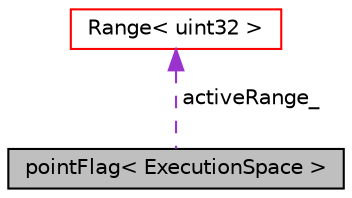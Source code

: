 digraph "pointFlag&lt; ExecutionSpace &gt;"
{
 // LATEX_PDF_SIZE
  edge [fontname="Helvetica",fontsize="10",labelfontname="Helvetica",labelfontsize="10"];
  node [fontname="Helvetica",fontsize="10",shape=record];
  Node1 [label="pointFlag\< ExecutionSpace \>",height=0.2,width=0.4,color="black", fillcolor="grey75", style="filled", fontcolor="black",tooltip=" "];
  Node2 -> Node1 [dir="back",color="darkorchid3",fontsize="10",style="dashed",label=" activeRange_" ,fontname="Helvetica"];
  Node2 [label="Range\< uint32 \>",height=0.2,width=0.4,color="red", fillcolor="white", style="filled",URL="$structpFlow_1_1Range.html",tooltip=" "];
}
